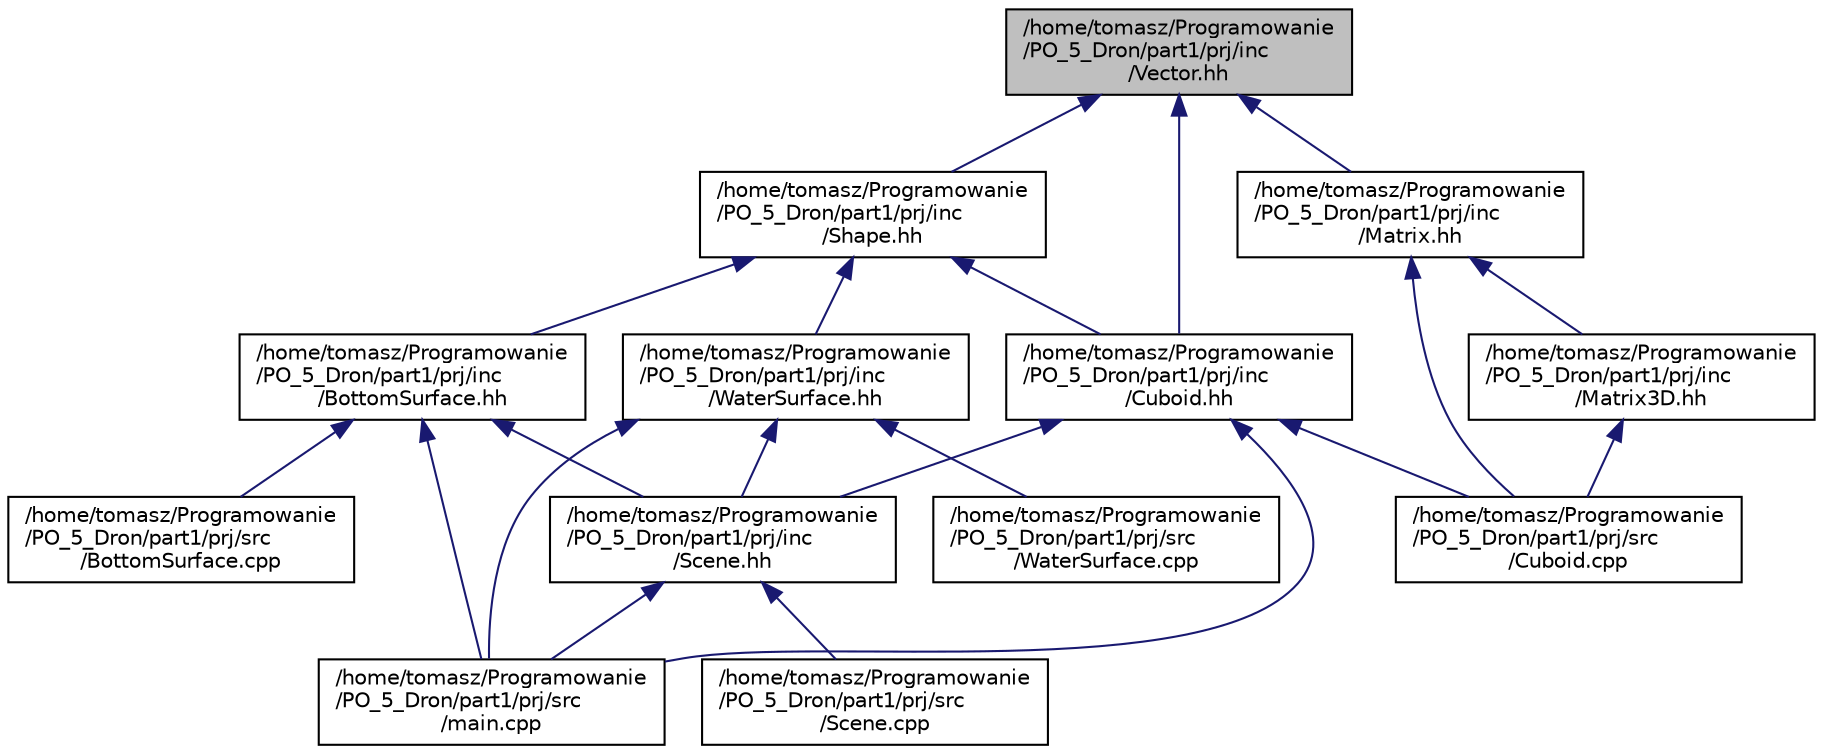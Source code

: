 digraph "/home/tomasz/Programowanie/PO_5_Dron/part1/prj/inc/Vector.hh"
{
  edge [fontname="Helvetica",fontsize="10",labelfontname="Helvetica",labelfontsize="10"];
  node [fontname="Helvetica",fontsize="10",shape=record];
  Node2 [label="/home/tomasz/Programowanie\l/PO_5_Dron/part1/prj/inc\l/Vector.hh",height=0.2,width=0.4,color="black", fillcolor="grey75", style="filled", fontcolor="black"];
  Node2 -> Node3 [dir="back",color="midnightblue",fontsize="10",style="solid",fontname="Helvetica"];
  Node3 [label="/home/tomasz/Programowanie\l/PO_5_Dron/part1/prj/inc\l/Shape.hh",height=0.2,width=0.4,color="black", fillcolor="white", style="filled",URL="$_shape_8hh.html"];
  Node3 -> Node4 [dir="back",color="midnightblue",fontsize="10",style="solid",fontname="Helvetica"];
  Node4 [label="/home/tomasz/Programowanie\l/PO_5_Dron/part1/prj/inc\l/BottomSurface.hh",height=0.2,width=0.4,color="black", fillcolor="white", style="filled",URL="$_bottom_surface_8hh.html"];
  Node4 -> Node5 [dir="back",color="midnightblue",fontsize="10",style="solid",fontname="Helvetica"];
  Node5 [label="/home/tomasz/Programowanie\l/PO_5_Dron/part1/prj/inc\l/Scene.hh",height=0.2,width=0.4,color="black", fillcolor="white", style="filled",URL="$_scene_8hh.html"];
  Node5 -> Node6 [dir="back",color="midnightblue",fontsize="10",style="solid",fontname="Helvetica"];
  Node6 [label="/home/tomasz/Programowanie\l/PO_5_Dron/part1/prj/src\l/main.cpp",height=0.2,width=0.4,color="black", fillcolor="white", style="filled",URL="$main_8cpp.html"];
  Node5 -> Node7 [dir="back",color="midnightblue",fontsize="10",style="solid",fontname="Helvetica"];
  Node7 [label="/home/tomasz/Programowanie\l/PO_5_Dron/part1/prj/src\l/Scene.cpp",height=0.2,width=0.4,color="black", fillcolor="white", style="filled",URL="$_scene_8cpp.html"];
  Node4 -> Node8 [dir="back",color="midnightblue",fontsize="10",style="solid",fontname="Helvetica"];
  Node8 [label="/home/tomasz/Programowanie\l/PO_5_Dron/part1/prj/src\l/BottomSurface.cpp",height=0.2,width=0.4,color="black", fillcolor="white", style="filled",URL="$_bottom_surface_8cpp.html"];
  Node4 -> Node6 [dir="back",color="midnightblue",fontsize="10",style="solid",fontname="Helvetica"];
  Node3 -> Node9 [dir="back",color="midnightblue",fontsize="10",style="solid",fontname="Helvetica"];
  Node9 [label="/home/tomasz/Programowanie\l/PO_5_Dron/part1/prj/inc\l/Cuboid.hh",height=0.2,width=0.4,color="black", fillcolor="white", style="filled",URL="$_cuboid_8hh.html"];
  Node9 -> Node5 [dir="back",color="midnightblue",fontsize="10",style="solid",fontname="Helvetica"];
  Node9 -> Node10 [dir="back",color="midnightblue",fontsize="10",style="solid",fontname="Helvetica"];
  Node10 [label="/home/tomasz/Programowanie\l/PO_5_Dron/part1/prj/src\l/Cuboid.cpp",height=0.2,width=0.4,color="black", fillcolor="white", style="filled",URL="$_cuboid_8cpp.html"];
  Node9 -> Node6 [dir="back",color="midnightblue",fontsize="10",style="solid",fontname="Helvetica"];
  Node3 -> Node11 [dir="back",color="midnightblue",fontsize="10",style="solid",fontname="Helvetica"];
  Node11 [label="/home/tomasz/Programowanie\l/PO_5_Dron/part1/prj/inc\l/WaterSurface.hh",height=0.2,width=0.4,color="black", fillcolor="white", style="filled",URL="$_water_surface_8hh.html"];
  Node11 -> Node5 [dir="back",color="midnightblue",fontsize="10",style="solid",fontname="Helvetica"];
  Node11 -> Node6 [dir="back",color="midnightblue",fontsize="10",style="solid",fontname="Helvetica"];
  Node11 -> Node12 [dir="back",color="midnightblue",fontsize="10",style="solid",fontname="Helvetica"];
  Node12 [label="/home/tomasz/Programowanie\l/PO_5_Dron/part1/prj/src\l/WaterSurface.cpp",height=0.2,width=0.4,color="black", fillcolor="white", style="filled",URL="$_water_surface_8cpp.html"];
  Node2 -> Node9 [dir="back",color="midnightblue",fontsize="10",style="solid",fontname="Helvetica"];
  Node2 -> Node13 [dir="back",color="midnightblue",fontsize="10",style="solid",fontname="Helvetica"];
  Node13 [label="/home/tomasz/Programowanie\l/PO_5_Dron/part1/prj/inc\l/Matrix.hh",height=0.2,width=0.4,color="black", fillcolor="white", style="filled",URL="$_matrix_8hh.html"];
  Node13 -> Node14 [dir="back",color="midnightblue",fontsize="10",style="solid",fontname="Helvetica"];
  Node14 [label="/home/tomasz/Programowanie\l/PO_5_Dron/part1/prj/inc\l/Matrix3D.hh",height=0.2,width=0.4,color="black", fillcolor="white", style="filled",URL="$_matrix3_d_8hh.html"];
  Node14 -> Node10 [dir="back",color="midnightblue",fontsize="10",style="solid",fontname="Helvetica"];
  Node13 -> Node10 [dir="back",color="midnightblue",fontsize="10",style="solid",fontname="Helvetica"];
}
